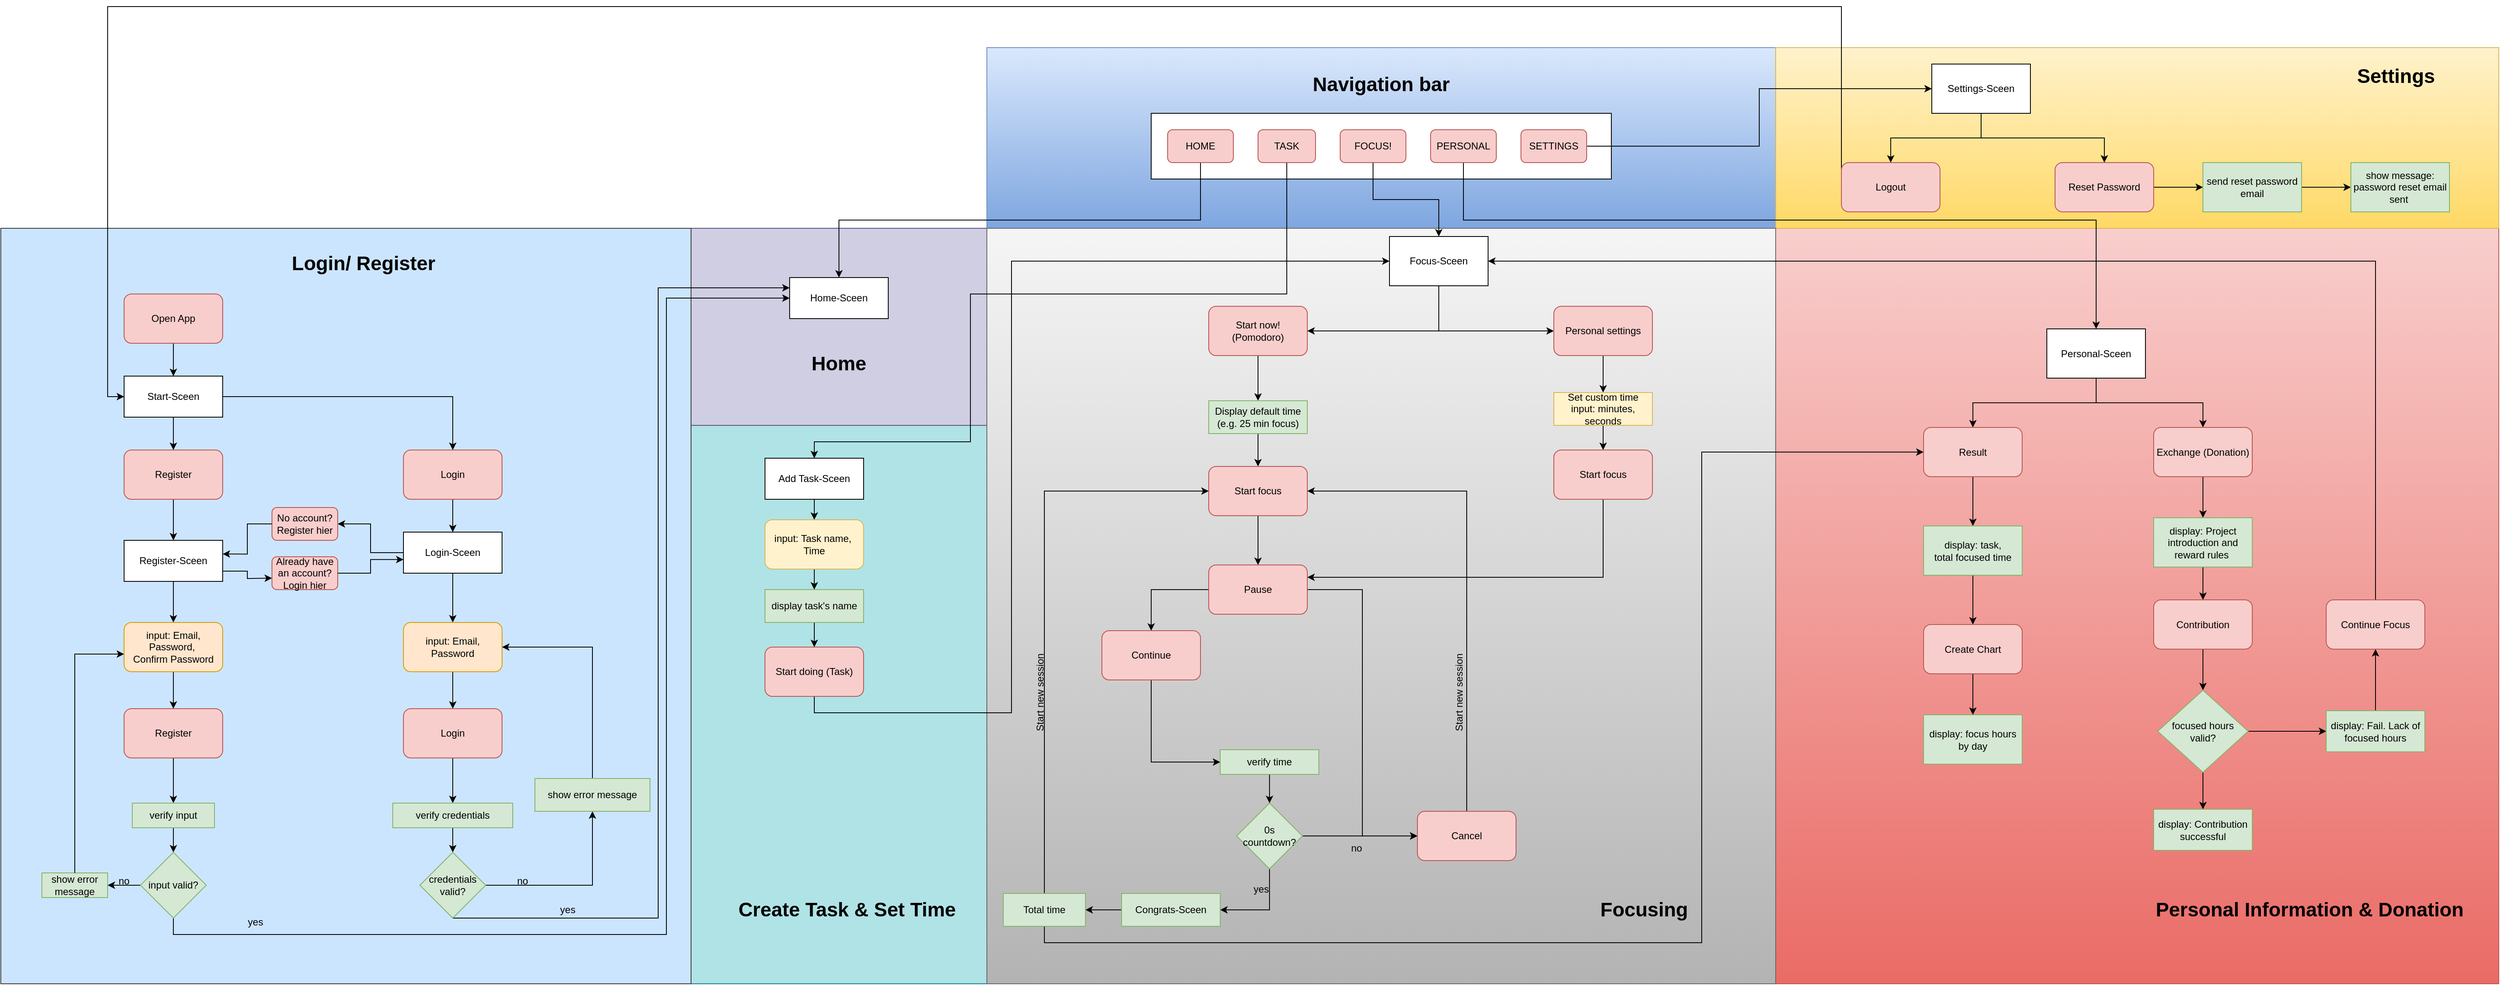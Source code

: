 <mxfile version="25.0.3" pages="2">
  <diagram id="Q3_yZIZMZbTQ14ja0nM5" name="Seite-1">
    <mxGraphModel dx="1961" dy="1758" grid="1" gridSize="10" guides="1" tooltips="1" connect="1" arrows="1" fold="1" page="1" pageScale="1" pageWidth="827" pageHeight="1169" math="0" shadow="0">
      <root>
        <mxCell id="0" />
        <mxCell id="1" parent="0" />
        <mxCell id="rJuAdBegga-0NyONFyxM-1" value="" style="rounded=0;whiteSpace=wrap;html=1;fillColor=#b0e3e6;strokeColor=#0e8088;" parent="1" vertex="1">
          <mxGeometry x="40" y="440" width="360" height="680" as="geometry" />
        </mxCell>
        <mxCell id="6qFkpsFyemX0WeV7dnjZ-7" value="" style="rounded=0;whiteSpace=wrap;html=1;fillColor=#d0cee2;strokeColor=#56517e;" parent="1" vertex="1">
          <mxGeometry x="40" y="200" width="360" height="240" as="geometry" />
        </mxCell>
        <mxCell id="veqwUGWt1y-UQ7bUV11Z-2" value="" style="rounded=0;whiteSpace=wrap;html=1;" parent="1" vertex="1">
          <mxGeometry x="-650" y="570" width="120" height="60" as="geometry" />
        </mxCell>
        <mxCell id="cKqvCaOVa0FxjfCq8oX9-42" value="" style="rounded=0;whiteSpace=wrap;html=1;fillColor=#cce5ff;strokeColor=#36393d;" parent="1" vertex="1">
          <mxGeometry x="-800" y="200" width="840" height="920" as="geometry" />
        </mxCell>
        <mxCell id="Sv6z90H3zdXUY2VYfvx8-24" value="" style="rounded=0;whiteSpace=wrap;html=1;fillColor=#dae8fc;gradientColor=#7ea6e0;strokeColor=#6c8ebf;" parent="1" vertex="1">
          <mxGeometry x="400" y="-20" width="960" height="220" as="geometry" />
        </mxCell>
        <mxCell id="Sv6z90H3zdXUY2VYfvx8-23" value="" style="rounded=0;whiteSpace=wrap;html=1;fillColor=#f8cecc;strokeColor=#b85450;gradientColor=#ea6b66;" parent="1" vertex="1">
          <mxGeometry x="1360" y="200" width="880" height="920" as="geometry" />
        </mxCell>
        <mxCell id="ccSFfNbNpCwlLTUbriqI-5" value="" style="rounded=0;whiteSpace=wrap;html=1;fillColor=#fff2cc;strokeColor=#d6b656;gradientColor=#ffd966;" parent="1" vertex="1">
          <mxGeometry x="1360" y="-20" width="880" height="220" as="geometry" />
        </mxCell>
        <mxCell id="U3KyYQGhhnr3IJZjRu5M-1" value="" style="rounded=0;whiteSpace=wrap;html=1;fillColor=#f5f5f5;strokeColor=#666666;gradientColor=#b3b3b3;" parent="1" vertex="1">
          <mxGeometry x="400" y="200" width="960" height="920" as="geometry" />
        </mxCell>
        <mxCell id="6qFkpsFyemX0WeV7dnjZ-1" value="" style="rounded=0;whiteSpace=wrap;html=1;" parent="1" vertex="1">
          <mxGeometry x="600" y="60" width="560" height="80" as="geometry" />
        </mxCell>
        <mxCell id="veqwUGWt1y-UQ7bUV11Z-10" style="edgeStyle=orthogonalEdgeStyle;rounded=0;orthogonalLoop=1;jettySize=auto;html=1;exitX=0.5;exitY=1;exitDx=0;exitDy=0;entryX=0.5;entryY=0;entryDx=0;entryDy=0;" parent="1" source="6qFkpsFyemX0WeV7dnjZ-2" target="6qFkpsFyemX0WeV7dnjZ-8" edge="1">
          <mxGeometry relative="1" as="geometry" />
        </mxCell>
        <mxCell id="6qFkpsFyemX0WeV7dnjZ-2" value="HOME" style="rounded=1;whiteSpace=wrap;html=1;fillColor=#f8cecc;strokeColor=#b85450;" parent="1" vertex="1">
          <mxGeometry x="620" y="80" width="80" height="40" as="geometry" />
        </mxCell>
        <mxCell id="veqwUGWt1y-UQ7bUV11Z-15" style="edgeStyle=orthogonalEdgeStyle;rounded=0;orthogonalLoop=1;jettySize=auto;html=1;exitX=1;exitY=0.5;exitDx=0;exitDy=0;entryX=0;entryY=0.5;entryDx=0;entryDy=0;" parent="1" source="6qFkpsFyemX0WeV7dnjZ-3" target="Sx0J2GwA_IWtVpqxZNY5-3" edge="1">
          <mxGeometry relative="1" as="geometry" />
        </mxCell>
        <mxCell id="6qFkpsFyemX0WeV7dnjZ-3" value="SETTINGS" style="rounded=1;whiteSpace=wrap;html=1;fillColor=#f8cecc;strokeColor=#b85450;" parent="1" vertex="1">
          <mxGeometry x="1050" y="80" width="80" height="40" as="geometry" />
        </mxCell>
        <mxCell id="veqwUGWt1y-UQ7bUV11Z-14" style="edgeStyle=orthogonalEdgeStyle;rounded=0;orthogonalLoop=1;jettySize=auto;html=1;exitX=0.5;exitY=1;exitDx=0;exitDy=0;entryX=0.5;entryY=0;entryDx=0;entryDy=0;" parent="1" source="6qFkpsFyemX0WeV7dnjZ-4" target="Sv6z90H3zdXUY2VYfvx8-3" edge="1">
          <mxGeometry relative="1" as="geometry">
            <Array as="points">
              <mxPoint x="980" y="190" />
              <mxPoint x="1750" y="190" />
            </Array>
          </mxGeometry>
        </mxCell>
        <mxCell id="6qFkpsFyemX0WeV7dnjZ-4" value="PERSONAL" style="rounded=1;whiteSpace=wrap;html=1;fillColor=#f8cecc;strokeColor=#b85450;" parent="1" vertex="1">
          <mxGeometry x="940" y="80" width="80" height="40" as="geometry" />
        </mxCell>
        <mxCell id="veqwUGWt1y-UQ7bUV11Z-13" style="edgeStyle=orthogonalEdgeStyle;rounded=0;orthogonalLoop=1;jettySize=auto;html=1;exitX=0.5;exitY=1;exitDx=0;exitDy=0;" parent="1" source="6qFkpsFyemX0WeV7dnjZ-5" target="b30w5EESrvVUCGJk5MyD-4" edge="1">
          <mxGeometry relative="1" as="geometry" />
        </mxCell>
        <mxCell id="6qFkpsFyemX0WeV7dnjZ-5" value="FOCUS!" style="rounded=1;whiteSpace=wrap;html=1;fillColor=#f8cecc;strokeColor=#b85450;" parent="1" vertex="1">
          <mxGeometry x="830" y="80" width="80" height="40" as="geometry" />
        </mxCell>
        <mxCell id="veqwUGWt1y-UQ7bUV11Z-12" style="edgeStyle=orthogonalEdgeStyle;rounded=0;orthogonalLoop=1;jettySize=auto;html=1;exitX=0.5;exitY=1;exitDx=0;exitDy=0;entryX=0.5;entryY=0;entryDx=0;entryDy=0;" parent="1" source="6qFkpsFyemX0WeV7dnjZ-6" target="rJuAdBegga-0NyONFyxM-2" edge="1">
          <mxGeometry relative="1" as="geometry">
            <Array as="points">
              <mxPoint x="765" y="280" />
              <mxPoint x="380" y="280" />
              <mxPoint x="380" y="460" />
              <mxPoint x="190" y="460" />
            </Array>
          </mxGeometry>
        </mxCell>
        <mxCell id="6qFkpsFyemX0WeV7dnjZ-6" value="TASK" style="rounded=1;whiteSpace=wrap;html=1;fillColor=#f8cecc;strokeColor=#b85450;" parent="1" vertex="1">
          <mxGeometry x="730" y="80" width="70" height="40" as="geometry" />
        </mxCell>
        <mxCell id="6qFkpsFyemX0WeV7dnjZ-8" value="Home-Sceen" style="rounded=0;whiteSpace=wrap;html=1;" parent="1" vertex="1">
          <mxGeometry x="160" y="260" width="120" height="50" as="geometry" />
        </mxCell>
        <mxCell id="6qFkpsFyemX0WeV7dnjZ-9" value="&lt;font style=&quot;font-size: 24px;&quot;&gt;&lt;b&gt;Home&lt;/b&gt;&lt;/font&gt;" style="text;html=1;align=center;verticalAlign=middle;whiteSpace=wrap;rounded=0;" parent="1" vertex="1">
          <mxGeometry x="190" y="350" width="60" height="30" as="geometry" />
        </mxCell>
        <mxCell id="b30w5EESrvVUCGJk5MyD-1" style="edgeStyle=orthogonalEdgeStyle;rounded=0;orthogonalLoop=1;jettySize=auto;html=1;exitX=0.5;exitY=1;exitDx=0;exitDy=0;entryX=0.5;entryY=0;entryDx=0;entryDy=0;" parent="1" source="rJuAdBegga-0NyONFyxM-2" target="rJuAdBegga-0NyONFyxM-3" edge="1">
          <mxGeometry relative="1" as="geometry" />
        </mxCell>
        <mxCell id="rJuAdBegga-0NyONFyxM-2" value="Add Task-Sceen" style="rounded=0;whiteSpace=wrap;html=1;" parent="1" vertex="1">
          <mxGeometry x="130" y="480" width="120" height="50" as="geometry" />
        </mxCell>
        <mxCell id="Sx0J2GwA_IWtVpqxZNY5-11" style="edgeStyle=orthogonalEdgeStyle;rounded=0;orthogonalLoop=1;jettySize=auto;html=1;exitX=0.5;exitY=1;exitDx=0;exitDy=0;entryX=0.5;entryY=0;entryDx=0;entryDy=0;" parent="1" source="rJuAdBegga-0NyONFyxM-3" target="Sx0J2GwA_IWtVpqxZNY5-10" edge="1">
          <mxGeometry relative="1" as="geometry" />
        </mxCell>
        <mxCell id="rJuAdBegga-0NyONFyxM-3" value="input: Task name,&amp;nbsp;&lt;div&gt;Time&lt;/div&gt;" style="rounded=1;whiteSpace=wrap;html=1;fillColor=#fff2cc;strokeColor=#d6b656;" parent="1" vertex="1">
          <mxGeometry x="130" y="555" width="120" height="60" as="geometry" />
        </mxCell>
        <mxCell id="U3KyYQGhhnr3IJZjRu5M-3" style="edgeStyle=orthogonalEdgeStyle;rounded=0;orthogonalLoop=1;jettySize=auto;html=1;exitX=0.5;exitY=1;exitDx=0;exitDy=0;entryX=0;entryY=0.5;entryDx=0;entryDy=0;" parent="1" source="rJuAdBegga-0NyONFyxM-4" target="b30w5EESrvVUCGJk5MyD-4" edge="1">
          <mxGeometry relative="1" as="geometry">
            <Array as="points">
              <mxPoint x="190" y="790" />
              <mxPoint x="430" y="790" />
              <mxPoint x="430" y="240" />
            </Array>
          </mxGeometry>
        </mxCell>
        <mxCell id="rJuAdBegga-0NyONFyxM-4" value="Start doing (Task)" style="rounded=1;whiteSpace=wrap;html=1;fillColor=#f8cecc;strokeColor=#b85450;" parent="1" vertex="1">
          <mxGeometry x="130" y="710" width="120" height="60" as="geometry" />
        </mxCell>
        <mxCell id="Bp30F5GpLZFZncaR-pwA-195" style="edgeStyle=orthogonalEdgeStyle;rounded=0;orthogonalLoop=1;jettySize=auto;html=1;exitX=0.5;exitY=1;exitDx=0;exitDy=0;entryX=1;entryY=0.5;entryDx=0;entryDy=0;" parent="1" source="b30w5EESrvVUCGJk5MyD-4" target="xTrP3UZ1LLgSePoPymPn-1" edge="1">
          <mxGeometry relative="1" as="geometry" />
        </mxCell>
        <mxCell id="Bp30F5GpLZFZncaR-pwA-197" style="edgeStyle=orthogonalEdgeStyle;rounded=0;orthogonalLoop=1;jettySize=auto;html=1;exitX=0.5;exitY=1;exitDx=0;exitDy=0;entryX=0;entryY=0.5;entryDx=0;entryDy=0;" parent="1" source="b30w5EESrvVUCGJk5MyD-4" target="xTrP3UZ1LLgSePoPymPn-2" edge="1">
          <mxGeometry relative="1" as="geometry" />
        </mxCell>
        <mxCell id="b30w5EESrvVUCGJk5MyD-4" value="Focus-Sceen" style="rounded=0;whiteSpace=wrap;html=1;" parent="1" vertex="1">
          <mxGeometry x="890" y="210" width="120" height="60" as="geometry" />
        </mxCell>
        <mxCell id="Bp30F5GpLZFZncaR-pwA-198" style="edgeStyle=orthogonalEdgeStyle;rounded=0;orthogonalLoop=1;jettySize=auto;html=1;exitX=0.5;exitY=1;exitDx=0;exitDy=0;entryX=0.5;entryY=0;entryDx=0;entryDy=0;" parent="1" source="xTrP3UZ1LLgSePoPymPn-1" target="Bp30F5GpLZFZncaR-pwA-170" edge="1">
          <mxGeometry relative="1" as="geometry" />
        </mxCell>
        <mxCell id="xTrP3UZ1LLgSePoPymPn-1" value="Start now!&lt;div&gt;(Pomodoro)&lt;/div&gt;" style="rounded=1;whiteSpace=wrap;html=1;fillColor=#f8cecc;strokeColor=#b85450;" parent="1" vertex="1">
          <mxGeometry x="670" y="295" width="120" height="60" as="geometry" />
        </mxCell>
        <mxCell id="Bp30F5GpLZFZncaR-pwA-199" style="edgeStyle=orthogonalEdgeStyle;rounded=0;orthogonalLoop=1;jettySize=auto;html=1;exitX=0.5;exitY=1;exitDx=0;exitDy=0;entryX=0.5;entryY=0;entryDx=0;entryDy=0;" parent="1" source="xTrP3UZ1LLgSePoPymPn-2" target="Bp30F5GpLZFZncaR-pwA-193" edge="1">
          <mxGeometry relative="1" as="geometry" />
        </mxCell>
        <mxCell id="xTrP3UZ1LLgSePoPymPn-2" value="Personal settings" style="rounded=1;whiteSpace=wrap;html=1;fillColor=#f8cecc;strokeColor=#b85450;" parent="1" vertex="1">
          <mxGeometry x="1090" y="295" width="120" height="60" as="geometry" />
        </mxCell>
        <mxCell id="Bp30F5GpLZFZncaR-pwA-169" style="edgeStyle=orthogonalEdgeStyle;rounded=0;orthogonalLoop=1;jettySize=auto;html=1;exitX=0.5;exitY=1;exitDx=0;exitDy=0;" parent="1" source="Bp30F5GpLZFZncaR-pwA-170" target="Bp30F5GpLZFZncaR-pwA-172" edge="1">
          <mxGeometry relative="1" as="geometry" />
        </mxCell>
        <mxCell id="Bp30F5GpLZFZncaR-pwA-170" value="Display default time&lt;div&gt;(e.g. 25 min focus)&lt;/div&gt;" style="rounded=0;whiteSpace=wrap;html=1;fillColor=#d5e8d4;strokeColor=#82b366;" parent="1" vertex="1">
          <mxGeometry x="670" y="410" width="120" height="40" as="geometry" />
        </mxCell>
        <mxCell id="Bp30F5GpLZFZncaR-pwA-171" style="edgeStyle=orthogonalEdgeStyle;rounded=0;orthogonalLoop=1;jettySize=auto;html=1;exitX=0.5;exitY=1;exitDx=0;exitDy=0;entryX=0.5;entryY=0;entryDx=0;entryDy=0;" parent="1" source="Bp30F5GpLZFZncaR-pwA-172" target="Bp30F5GpLZFZncaR-pwA-175" edge="1">
          <mxGeometry relative="1" as="geometry" />
        </mxCell>
        <mxCell id="Bp30F5GpLZFZncaR-pwA-172" value="Start focus" style="rounded=1;whiteSpace=wrap;html=1;fillColor=#f8cecc;strokeColor=#b85450;" parent="1" vertex="1">
          <mxGeometry x="670" y="490" width="120" height="60" as="geometry" />
        </mxCell>
        <mxCell id="Bp30F5GpLZFZncaR-pwA-173" style="edgeStyle=orthogonalEdgeStyle;rounded=0;orthogonalLoop=1;jettySize=auto;html=1;exitX=0;exitY=0.5;exitDx=0;exitDy=0;entryX=0.5;entryY=0;entryDx=0;entryDy=0;" parent="1" source="Bp30F5GpLZFZncaR-pwA-175" target="Bp30F5GpLZFZncaR-pwA-177" edge="1">
          <mxGeometry relative="1" as="geometry" />
        </mxCell>
        <mxCell id="Bp30F5GpLZFZncaR-pwA-174" style="edgeStyle=orthogonalEdgeStyle;rounded=0;orthogonalLoop=1;jettySize=auto;html=1;exitX=1;exitY=0.5;exitDx=0;exitDy=0;entryX=0;entryY=0.5;entryDx=0;entryDy=0;" parent="1" source="Bp30F5GpLZFZncaR-pwA-175" target="Bp30F5GpLZFZncaR-pwA-185" edge="1">
          <mxGeometry relative="1" as="geometry">
            <mxPoint x="850" y="690" as="targetPoint" />
          </mxGeometry>
        </mxCell>
        <mxCell id="Bp30F5GpLZFZncaR-pwA-175" value="Pause" style="rounded=1;whiteSpace=wrap;html=1;fillColor=#f8cecc;strokeColor=#b85450;" parent="1" vertex="1">
          <mxGeometry x="670" y="610" width="120" height="60" as="geometry" />
        </mxCell>
        <mxCell id="Bp30F5GpLZFZncaR-pwA-176" style="edgeStyle=orthogonalEdgeStyle;rounded=0;orthogonalLoop=1;jettySize=auto;html=1;exitX=0.5;exitY=1;exitDx=0;exitDy=0;entryX=0;entryY=0.5;entryDx=0;entryDy=0;" parent="1" source="Bp30F5GpLZFZncaR-pwA-177" target="Bp30F5GpLZFZncaR-pwA-187" edge="1">
          <mxGeometry relative="1" as="geometry" />
        </mxCell>
        <mxCell id="Bp30F5GpLZFZncaR-pwA-177" value="Continue" style="rounded=1;whiteSpace=wrap;html=1;fillColor=#f8cecc;strokeColor=#b85450;" parent="1" vertex="1">
          <mxGeometry x="540" y="690" width="120" height="60" as="geometry" />
        </mxCell>
        <mxCell id="Bp30F5GpLZFZncaR-pwA-178" style="edgeStyle=orthogonalEdgeStyle;rounded=0;orthogonalLoop=1;jettySize=auto;html=1;exitX=0.5;exitY=1;exitDx=0;exitDy=0;entryX=1;entryY=0.5;entryDx=0;entryDy=0;" parent="1" source="Bp30F5GpLZFZncaR-pwA-180" target="Bp30F5GpLZFZncaR-pwA-182" edge="1">
          <mxGeometry relative="1" as="geometry" />
        </mxCell>
        <mxCell id="Bp30F5GpLZFZncaR-pwA-179" style="edgeStyle=orthogonalEdgeStyle;rounded=0;orthogonalLoop=1;jettySize=auto;html=1;exitX=1;exitY=0.5;exitDx=0;exitDy=0;entryX=0;entryY=0.5;entryDx=0;entryDy=0;" parent="1" source="Bp30F5GpLZFZncaR-pwA-180" target="Bp30F5GpLZFZncaR-pwA-185" edge="1">
          <mxGeometry relative="1" as="geometry" />
        </mxCell>
        <mxCell id="Bp30F5GpLZFZncaR-pwA-180" value="0s countdown?" style="rhombus;whiteSpace=wrap;html=1;fillColor=#d5e8d4;strokeColor=#82b366;" parent="1" vertex="1">
          <mxGeometry x="704" y="900" width="80" height="80" as="geometry" />
        </mxCell>
        <mxCell id="Bp30F5GpLZFZncaR-pwA-181" style="edgeStyle=orthogonalEdgeStyle;rounded=0;orthogonalLoop=1;jettySize=auto;html=1;exitX=0;exitY=0.5;exitDx=0;exitDy=0;entryX=1;entryY=0.5;entryDx=0;entryDy=0;" parent="1" source="Bp30F5GpLZFZncaR-pwA-182" target="Bp30F5GpLZFZncaR-pwA-190" edge="1">
          <mxGeometry relative="1" as="geometry" />
        </mxCell>
        <mxCell id="Bp30F5GpLZFZncaR-pwA-182" value="Congrats-Sceen" style="rounded=0;whiteSpace=wrap;html=1;fillColor=#d5e8d4;strokeColor=#82b366;" parent="1" vertex="1">
          <mxGeometry x="564" y="1010" width="120" height="40" as="geometry" />
        </mxCell>
        <mxCell id="Bp30F5GpLZFZncaR-pwA-183" value="yes" style="text;html=1;align=center;verticalAlign=middle;whiteSpace=wrap;rounded=0;" parent="1" vertex="1">
          <mxGeometry x="704" y="990" width="60" height="30" as="geometry" />
        </mxCell>
        <mxCell id="Bp30F5GpLZFZncaR-pwA-184" style="edgeStyle=orthogonalEdgeStyle;rounded=0;orthogonalLoop=1;jettySize=auto;html=1;exitX=0.5;exitY=0;exitDx=0;exitDy=0;entryX=1;entryY=0.5;entryDx=0;entryDy=0;" parent="1" source="Bp30F5GpLZFZncaR-pwA-185" target="Bp30F5GpLZFZncaR-pwA-172" edge="1">
          <mxGeometry relative="1" as="geometry" />
        </mxCell>
        <mxCell id="Bp30F5GpLZFZncaR-pwA-185" value="Cancel" style="rounded=1;whiteSpace=wrap;html=1;fillColor=#f8cecc;strokeColor=#b85450;" parent="1" vertex="1">
          <mxGeometry x="924" y="910" width="120" height="60" as="geometry" />
        </mxCell>
        <mxCell id="Bp30F5GpLZFZncaR-pwA-186" style="edgeStyle=orthogonalEdgeStyle;rounded=0;orthogonalLoop=1;jettySize=auto;html=1;exitX=0.5;exitY=1;exitDx=0;exitDy=0;entryX=0.5;entryY=0;entryDx=0;entryDy=0;" parent="1" source="Bp30F5GpLZFZncaR-pwA-187" target="Bp30F5GpLZFZncaR-pwA-180" edge="1">
          <mxGeometry relative="1" as="geometry" />
        </mxCell>
        <mxCell id="Bp30F5GpLZFZncaR-pwA-187" value="verify time" style="rounded=0;whiteSpace=wrap;html=1;fillColor=#d5e8d4;strokeColor=#82b366;" parent="1" vertex="1">
          <mxGeometry x="684" y="835" width="120" height="30" as="geometry" />
        </mxCell>
        <mxCell id="Bp30F5GpLZFZncaR-pwA-188" value="no" style="text;html=1;align=center;verticalAlign=middle;whiteSpace=wrap;rounded=0;" parent="1" vertex="1">
          <mxGeometry x="820" y="940" width="60" height="30" as="geometry" />
        </mxCell>
        <mxCell id="Bp30F5GpLZFZncaR-pwA-189" style="edgeStyle=orthogonalEdgeStyle;rounded=0;orthogonalLoop=1;jettySize=auto;html=1;exitX=0.5;exitY=0;exitDx=0;exitDy=0;entryX=0;entryY=0.5;entryDx=0;entryDy=0;" parent="1" source="Bp30F5GpLZFZncaR-pwA-190" target="Bp30F5GpLZFZncaR-pwA-172" edge="1">
          <mxGeometry relative="1" as="geometry" />
        </mxCell>
        <mxCell id="veqwUGWt1y-UQ7bUV11Z-9" style="edgeStyle=orthogonalEdgeStyle;rounded=0;orthogonalLoop=1;jettySize=auto;html=1;exitX=0.5;exitY=1;exitDx=0;exitDy=0;entryX=0;entryY=0.5;entryDx=0;entryDy=0;" parent="1" source="Bp30F5GpLZFZncaR-pwA-190" target="Sv6z90H3zdXUY2VYfvx8-5" edge="1">
          <mxGeometry relative="1" as="geometry">
            <Array as="points">
              <mxPoint x="470" y="1070" />
              <mxPoint x="1270" y="1070" />
              <mxPoint x="1270" y="473" />
            </Array>
          </mxGeometry>
        </mxCell>
        <mxCell id="Bp30F5GpLZFZncaR-pwA-190" value="Total time" style="rounded=0;whiteSpace=wrap;html=1;fillColor=#d5e8d4;strokeColor=#82b366;" parent="1" vertex="1">
          <mxGeometry x="420" y="1010" width="100" height="40" as="geometry" />
        </mxCell>
        <mxCell id="Bp30F5GpLZFZncaR-pwA-191" value="Start new session" style="text;html=1;align=center;verticalAlign=middle;whiteSpace=wrap;rounded=0;rotation=270;" parent="1" vertex="1">
          <mxGeometry x="400" y="750" width="130" height="30" as="geometry" />
        </mxCell>
        <mxCell id="Bp30F5GpLZFZncaR-pwA-192" value="Start new session" style="text;html=1;align=center;verticalAlign=middle;whiteSpace=wrap;rounded=0;rotation=270;" parent="1" vertex="1">
          <mxGeometry x="910" y="750" width="130" height="30" as="geometry" />
        </mxCell>
        <mxCell id="Bp30F5GpLZFZncaR-pwA-200" style="edgeStyle=orthogonalEdgeStyle;rounded=0;orthogonalLoop=1;jettySize=auto;html=1;exitX=0.5;exitY=1;exitDx=0;exitDy=0;entryX=0.5;entryY=0;entryDx=0;entryDy=0;" parent="1" source="Bp30F5GpLZFZncaR-pwA-193" target="Bp30F5GpLZFZncaR-pwA-194" edge="1">
          <mxGeometry relative="1" as="geometry" />
        </mxCell>
        <mxCell id="Bp30F5GpLZFZncaR-pwA-193" value="Set custom time&lt;div&gt;input: minutes, seconds&lt;/div&gt;" style="rounded=0;whiteSpace=wrap;html=1;fillColor=#fff2cc;strokeColor=#d6b656;" parent="1" vertex="1">
          <mxGeometry x="1090" y="400" width="120" height="40" as="geometry" />
        </mxCell>
        <mxCell id="Bp30F5GpLZFZncaR-pwA-201" style="edgeStyle=orthogonalEdgeStyle;rounded=0;orthogonalLoop=1;jettySize=auto;html=1;exitX=0.5;exitY=1;exitDx=0;exitDy=0;entryX=1;entryY=0.25;entryDx=0;entryDy=0;" parent="1" source="Bp30F5GpLZFZncaR-pwA-194" target="Bp30F5GpLZFZncaR-pwA-175" edge="1">
          <mxGeometry relative="1" as="geometry" />
        </mxCell>
        <mxCell id="Bp30F5GpLZFZncaR-pwA-194" value="Start focus" style="rounded=1;whiteSpace=wrap;html=1;fillColor=#f8cecc;strokeColor=#b85450;" parent="1" vertex="1">
          <mxGeometry x="1090" y="470" width="120" height="60" as="geometry" />
        </mxCell>
        <mxCell id="Sx0J2GwA_IWtVpqxZNY5-1" style="edgeStyle=orthogonalEdgeStyle;rounded=0;orthogonalLoop=1;jettySize=auto;html=1;exitX=0.5;exitY=1;exitDx=0;exitDy=0;" parent="1" source="Sx0J2GwA_IWtVpqxZNY5-3" target="Sx0J2GwA_IWtVpqxZNY5-4" edge="1">
          <mxGeometry relative="1" as="geometry" />
        </mxCell>
        <mxCell id="Sx0J2GwA_IWtVpqxZNY5-2" style="edgeStyle=orthogonalEdgeStyle;rounded=0;orthogonalLoop=1;jettySize=auto;html=1;exitX=0.5;exitY=1;exitDx=0;exitDy=0;entryX=0.5;entryY=0;entryDx=0;entryDy=0;" parent="1" source="Sx0J2GwA_IWtVpqxZNY5-3" target="Sx0J2GwA_IWtVpqxZNY5-6" edge="1">
          <mxGeometry relative="1" as="geometry" />
        </mxCell>
        <mxCell id="Sx0J2GwA_IWtVpqxZNY5-3" value="Settings-Sceen" style="rounded=0;whiteSpace=wrap;html=1;" parent="1" vertex="1">
          <mxGeometry x="1550" width="120" height="60" as="geometry" />
        </mxCell>
        <mxCell id="veqwUGWt1y-UQ7bUV11Z-16" style="edgeStyle=orthogonalEdgeStyle;rounded=0;orthogonalLoop=1;jettySize=auto;html=1;exitX=0;exitY=0.5;exitDx=0;exitDy=0;entryX=0;entryY=0.5;entryDx=0;entryDy=0;" parent="1" source="Sx0J2GwA_IWtVpqxZNY5-4" target="cKqvCaOVa0FxjfCq8oX9-3" edge="1">
          <mxGeometry relative="1" as="geometry">
            <Array as="points">
              <mxPoint x="1440" y="-70" />
              <mxPoint x="-670" y="-70" />
              <mxPoint x="-670" y="405" />
            </Array>
          </mxGeometry>
        </mxCell>
        <mxCell id="Sx0J2GwA_IWtVpqxZNY5-4" value="Logout" style="rounded=1;whiteSpace=wrap;html=1;fillColor=#f8cecc;strokeColor=#b85450;" parent="1" vertex="1">
          <mxGeometry x="1440" y="120" width="120" height="60" as="geometry" />
        </mxCell>
        <mxCell id="ccSFfNbNpCwlLTUbriqI-1" style="edgeStyle=orthogonalEdgeStyle;rounded=0;orthogonalLoop=1;jettySize=auto;html=1;exitX=1;exitY=0.5;exitDx=0;exitDy=0;" parent="1" source="Sx0J2GwA_IWtVpqxZNY5-6" target="Sx0J2GwA_IWtVpqxZNY5-8" edge="1">
          <mxGeometry relative="1" as="geometry" />
        </mxCell>
        <mxCell id="Sx0J2GwA_IWtVpqxZNY5-6" value="Reset Password" style="rounded=1;whiteSpace=wrap;html=1;fillColor=#f8cecc;strokeColor=#b85450;" parent="1" vertex="1">
          <mxGeometry x="1700" y="120" width="120" height="60" as="geometry" />
        </mxCell>
        <mxCell id="ccSFfNbNpCwlLTUbriqI-2" style="edgeStyle=orthogonalEdgeStyle;rounded=0;orthogonalLoop=1;jettySize=auto;html=1;exitX=1;exitY=0.5;exitDx=0;exitDy=0;entryX=0;entryY=0.5;entryDx=0;entryDy=0;" parent="1" source="Sx0J2GwA_IWtVpqxZNY5-8" target="Sx0J2GwA_IWtVpqxZNY5-9" edge="1">
          <mxGeometry relative="1" as="geometry" />
        </mxCell>
        <mxCell id="Sx0J2GwA_IWtVpqxZNY5-8" value="send reset password email" style="rounded=0;whiteSpace=wrap;html=1;fillColor=#d5e8d4;strokeColor=#82b366;" parent="1" vertex="1">
          <mxGeometry x="1880" y="120" width="120" height="60" as="geometry" />
        </mxCell>
        <mxCell id="Sx0J2GwA_IWtVpqxZNY5-9" value="show message: password reset email sent&amp;nbsp;" style="rounded=0;whiteSpace=wrap;html=1;fillColor=#d5e8d4;strokeColor=#82b366;" parent="1" vertex="1">
          <mxGeometry x="2060" y="120" width="120" height="60" as="geometry" />
        </mxCell>
        <mxCell id="Sx0J2GwA_IWtVpqxZNY5-12" style="edgeStyle=orthogonalEdgeStyle;rounded=0;orthogonalLoop=1;jettySize=auto;html=1;exitX=0.5;exitY=1;exitDx=0;exitDy=0;entryX=0.5;entryY=0;entryDx=0;entryDy=0;" parent="1" source="Sx0J2GwA_IWtVpqxZNY5-10" target="rJuAdBegga-0NyONFyxM-4" edge="1">
          <mxGeometry relative="1" as="geometry" />
        </mxCell>
        <mxCell id="Sx0J2GwA_IWtVpqxZNY5-10" value="display task&#39;s name" style="rounded=0;whiteSpace=wrap;html=1;fillColor=#d5e8d4;strokeColor=#82b366;" parent="1" vertex="1">
          <mxGeometry x="130" y="640" width="120" height="40" as="geometry" />
        </mxCell>
        <mxCell id="Sv6z90H3zdXUY2VYfvx8-1" style="edgeStyle=orthogonalEdgeStyle;rounded=0;orthogonalLoop=1;jettySize=auto;html=1;exitX=0.5;exitY=1;exitDx=0;exitDy=0;entryX=0.5;entryY=0;entryDx=0;entryDy=0;" parent="1" source="Sv6z90H3zdXUY2VYfvx8-3" target="Sv6z90H3zdXUY2VYfvx8-7" edge="1">
          <mxGeometry relative="1" as="geometry" />
        </mxCell>
        <mxCell id="Sv6z90H3zdXUY2VYfvx8-2" style="edgeStyle=orthogonalEdgeStyle;rounded=0;orthogonalLoop=1;jettySize=auto;html=1;exitX=0.5;exitY=1;exitDx=0;exitDy=0;entryX=0.5;entryY=0;entryDx=0;entryDy=0;" parent="1" source="Sv6z90H3zdXUY2VYfvx8-3" target="Sv6z90H3zdXUY2VYfvx8-5" edge="1">
          <mxGeometry relative="1" as="geometry" />
        </mxCell>
        <mxCell id="Sv6z90H3zdXUY2VYfvx8-3" value="Personal-Sceen" style="rounded=0;whiteSpace=wrap;html=1;" parent="1" vertex="1">
          <mxGeometry x="1690" y="322.5" width="120" height="60" as="geometry" />
        </mxCell>
        <mxCell id="Sv6z90H3zdXUY2VYfvx8-4" style="edgeStyle=orthogonalEdgeStyle;rounded=0;orthogonalLoop=1;jettySize=auto;html=1;exitX=0.5;exitY=1;exitDx=0;exitDy=0;entryX=0.5;entryY=0;entryDx=0;entryDy=0;" parent="1" source="Sv6z90H3zdXUY2VYfvx8-5" target="Sv6z90H3zdXUY2VYfvx8-11" edge="1">
          <mxGeometry relative="1" as="geometry" />
        </mxCell>
        <mxCell id="Sv6z90H3zdXUY2VYfvx8-5" value="Result" style="rounded=1;whiteSpace=wrap;html=1;fillColor=#f8cecc;strokeColor=#b85450;" parent="1" vertex="1">
          <mxGeometry x="1540" y="442.5" width="120" height="60" as="geometry" />
        </mxCell>
        <mxCell id="Sv6z90H3zdXUY2VYfvx8-6" style="edgeStyle=orthogonalEdgeStyle;rounded=0;orthogonalLoop=1;jettySize=auto;html=1;exitX=0.5;exitY=1;exitDx=0;exitDy=0;entryX=0.5;entryY=0;entryDx=0;entryDy=0;" parent="1" source="Sv6z90H3zdXUY2VYfvx8-7" target="Sv6z90H3zdXUY2VYfvx8-9" edge="1">
          <mxGeometry relative="1" as="geometry" />
        </mxCell>
        <mxCell id="Sv6z90H3zdXUY2VYfvx8-7" value="Exchange (Donation)" style="rounded=1;whiteSpace=wrap;html=1;fillColor=#f8cecc;strokeColor=#b85450;" parent="1" vertex="1">
          <mxGeometry x="1820" y="442.5" width="120" height="60" as="geometry" />
        </mxCell>
        <mxCell id="Sv6z90H3zdXUY2VYfvx8-8" style="edgeStyle=orthogonalEdgeStyle;rounded=0;orthogonalLoop=1;jettySize=auto;html=1;exitX=0.5;exitY=1;exitDx=0;exitDy=0;entryX=0.5;entryY=0;entryDx=0;entryDy=0;" parent="1" source="Sv6z90H3zdXUY2VYfvx8-9" target="Sv6z90H3zdXUY2VYfvx8-16" edge="1">
          <mxGeometry relative="1" as="geometry" />
        </mxCell>
        <mxCell id="Sv6z90H3zdXUY2VYfvx8-9" value="display:&amp;nbsp;Project introduction&amp;nbsp;&lt;span class=&quot;hljs-keyword&quot;&gt;and&lt;/span&gt; reward rules&amp;nbsp;" style="rounded=0;whiteSpace=wrap;html=1;fillColor=#d5e8d4;strokeColor=#82b366;" parent="1" vertex="1">
          <mxGeometry x="1820" y="552.5" width="120" height="60" as="geometry" />
        </mxCell>
        <mxCell id="Sv6z90H3zdXUY2VYfvx8-10" style="edgeStyle=orthogonalEdgeStyle;rounded=0;orthogonalLoop=1;jettySize=auto;html=1;exitX=0.5;exitY=1;exitDx=0;exitDy=0;entryX=0.5;entryY=0;entryDx=0;entryDy=0;" parent="1" source="Sv6z90H3zdXUY2VYfvx8-11" target="Sv6z90H3zdXUY2VYfvx8-13" edge="1">
          <mxGeometry relative="1" as="geometry" />
        </mxCell>
        <mxCell id="Sv6z90H3zdXUY2VYfvx8-11" value="display: task,&lt;div&gt;total focused time&lt;/div&gt;" style="rounded=0;whiteSpace=wrap;html=1;fillColor=#d5e8d4;strokeColor=#82b366;" parent="1" vertex="1">
          <mxGeometry x="1540" y="562.5" width="120" height="60" as="geometry" />
        </mxCell>
        <mxCell id="Sv6z90H3zdXUY2VYfvx8-12" style="edgeStyle=orthogonalEdgeStyle;rounded=0;orthogonalLoop=1;jettySize=auto;html=1;exitX=0.5;exitY=1;exitDx=0;exitDy=0;entryX=0.5;entryY=0;entryDx=0;entryDy=0;" parent="1" source="Sv6z90H3zdXUY2VYfvx8-13" target="Sv6z90H3zdXUY2VYfvx8-14" edge="1">
          <mxGeometry relative="1" as="geometry" />
        </mxCell>
        <mxCell id="Sv6z90H3zdXUY2VYfvx8-13" value="Create Chart" style="rounded=1;whiteSpace=wrap;html=1;fillColor=#f8cecc;strokeColor=#b85450;" parent="1" vertex="1">
          <mxGeometry x="1540" y="682.5" width="120" height="60" as="geometry" />
        </mxCell>
        <mxCell id="Sv6z90H3zdXUY2VYfvx8-14" value="display: focus hours by day" style="rounded=0;whiteSpace=wrap;html=1;fillColor=#d5e8d4;strokeColor=#82b366;" parent="1" vertex="1">
          <mxGeometry x="1540" y="792.5" width="120" height="60" as="geometry" />
        </mxCell>
        <mxCell id="Sv6z90H3zdXUY2VYfvx8-15" style="edgeStyle=orthogonalEdgeStyle;rounded=0;orthogonalLoop=1;jettySize=auto;html=1;exitX=0.5;exitY=1;exitDx=0;exitDy=0;entryX=0.5;entryY=0;entryDx=0;entryDy=0;" parent="1" source="Sv6z90H3zdXUY2VYfvx8-16" target="Sv6z90H3zdXUY2VYfvx8-19" edge="1">
          <mxGeometry relative="1" as="geometry" />
        </mxCell>
        <mxCell id="Sv6z90H3zdXUY2VYfvx8-16" value="Contribution" style="rounded=1;whiteSpace=wrap;html=1;fillColor=#f8cecc;strokeColor=#b85450;" parent="1" vertex="1">
          <mxGeometry x="1820" y="652.5" width="120" height="60" as="geometry" />
        </mxCell>
        <mxCell id="Sv6z90H3zdXUY2VYfvx8-17" style="edgeStyle=orthogonalEdgeStyle;rounded=0;orthogonalLoop=1;jettySize=auto;html=1;exitX=0.5;exitY=1;exitDx=0;exitDy=0;entryX=0.5;entryY=0;entryDx=0;entryDy=0;" parent="1" source="Sv6z90H3zdXUY2VYfvx8-19" target="Sv6z90H3zdXUY2VYfvx8-20" edge="1">
          <mxGeometry relative="1" as="geometry" />
        </mxCell>
        <mxCell id="Sv6z90H3zdXUY2VYfvx8-18" style="edgeStyle=orthogonalEdgeStyle;rounded=0;orthogonalLoop=1;jettySize=auto;html=1;exitX=1;exitY=0.5;exitDx=0;exitDy=0;entryX=0;entryY=0.5;entryDx=0;entryDy=0;" parent="1" source="Sv6z90H3zdXUY2VYfvx8-19" target="Sv6z90H3zdXUY2VYfvx8-21" edge="1">
          <mxGeometry relative="1" as="geometry" />
        </mxCell>
        <mxCell id="Sv6z90H3zdXUY2VYfvx8-19" value="focused hours valid?" style="rhombus;whiteSpace=wrap;html=1;fillColor=#d5e8d4;strokeColor=#82b366;" parent="1" vertex="1">
          <mxGeometry x="1825" y="762.5" width="110" height="100" as="geometry" />
        </mxCell>
        <mxCell id="Sv6z90H3zdXUY2VYfvx8-20" value="display:&amp;nbsp;Contribution successful  " style="rounded=0;whiteSpace=wrap;html=1;fillColor=#d5e8d4;strokeColor=#82b366;" parent="1" vertex="1">
          <mxGeometry x="1820" y="907.5" width="120" height="50" as="geometry" />
        </mxCell>
        <mxCell id="veqwUGWt1y-UQ7bUV11Z-4" style="edgeStyle=orthogonalEdgeStyle;rounded=0;orthogonalLoop=1;jettySize=auto;html=1;exitX=0.5;exitY=0;exitDx=0;exitDy=0;entryX=0.5;entryY=1;entryDx=0;entryDy=0;" parent="1" source="Sv6z90H3zdXUY2VYfvx8-21" target="Sv6z90H3zdXUY2VYfvx8-22" edge="1">
          <mxGeometry relative="1" as="geometry" />
        </mxCell>
        <mxCell id="Sv6z90H3zdXUY2VYfvx8-21" value="display: Fail. Lack of focused hours" style="rounded=0;whiteSpace=wrap;html=1;fillColor=#d5e8d4;strokeColor=#82b366;" parent="1" vertex="1">
          <mxGeometry x="2030" y="787.5" width="120" height="50" as="geometry" />
        </mxCell>
        <mxCell id="veqwUGWt1y-UQ7bUV11Z-5" style="edgeStyle=orthogonalEdgeStyle;rounded=0;orthogonalLoop=1;jettySize=auto;html=1;exitX=0.5;exitY=0;exitDx=0;exitDy=0;entryX=1;entryY=0.5;entryDx=0;entryDy=0;" parent="1" source="Sv6z90H3zdXUY2VYfvx8-22" target="b30w5EESrvVUCGJk5MyD-4" edge="1">
          <mxGeometry relative="1" as="geometry" />
        </mxCell>
        <mxCell id="Sv6z90H3zdXUY2VYfvx8-22" value="Continue Focus" style="rounded=1;whiteSpace=wrap;html=1;fillColor=#f8cecc;strokeColor=#b85450;" parent="1" vertex="1">
          <mxGeometry x="2030" y="652.5" width="120" height="60" as="geometry" />
        </mxCell>
        <mxCell id="cKqvCaOVa0FxjfCq8oX9-1" style="edgeStyle=orthogonalEdgeStyle;rounded=0;orthogonalLoop=1;jettySize=auto;html=1;exitX=0.5;exitY=1;exitDx=0;exitDy=0;entryX=0.5;entryY=0;entryDx=0;entryDy=0;" parent="1" source="cKqvCaOVa0FxjfCq8oX9-3" target="cKqvCaOVa0FxjfCq8oX9-5" edge="1">
          <mxGeometry relative="1" as="geometry" />
        </mxCell>
        <mxCell id="cKqvCaOVa0FxjfCq8oX9-2" style="edgeStyle=orthogonalEdgeStyle;rounded=0;orthogonalLoop=1;jettySize=auto;html=1;exitX=1;exitY=0.5;exitDx=0;exitDy=0;entryX=0.5;entryY=0;entryDx=0;entryDy=0;" parent="1" source="cKqvCaOVa0FxjfCq8oX9-3" target="cKqvCaOVa0FxjfCq8oX9-11" edge="1">
          <mxGeometry relative="1" as="geometry" />
        </mxCell>
        <mxCell id="cKqvCaOVa0FxjfCq8oX9-3" value="Start-Sceen" style="rounded=0;whiteSpace=wrap;html=1;" parent="1" vertex="1">
          <mxGeometry x="-650" y="380" width="120" height="50" as="geometry" />
        </mxCell>
        <mxCell id="cKqvCaOVa0FxjfCq8oX9-4" style="edgeStyle=orthogonalEdgeStyle;rounded=0;orthogonalLoop=1;jettySize=auto;html=1;exitX=0.5;exitY=1;exitDx=0;exitDy=0;entryX=0.5;entryY=0;entryDx=0;entryDy=0;" parent="1" source="cKqvCaOVa0FxjfCq8oX9-5" target="cKqvCaOVa0FxjfCq8oX9-7" edge="1">
          <mxGeometry relative="1" as="geometry" />
        </mxCell>
        <mxCell id="cKqvCaOVa0FxjfCq8oX9-5" value="Register" style="rounded=1;whiteSpace=wrap;html=1;fillColor=#f8cecc;strokeColor=#b85450;" parent="1" vertex="1">
          <mxGeometry x="-650" y="470" width="120" height="60" as="geometry" />
        </mxCell>
        <mxCell id="cKqvCaOVa0FxjfCq8oX9-6" style="edgeStyle=orthogonalEdgeStyle;rounded=0;orthogonalLoop=1;jettySize=auto;html=1;exitX=0.5;exitY=1;exitDx=0;exitDy=0;" parent="1" source="cKqvCaOVa0FxjfCq8oX9-7" target="cKqvCaOVa0FxjfCq8oX9-21" edge="1">
          <mxGeometry relative="1" as="geometry" />
        </mxCell>
        <mxCell id="cKqvCaOVa0FxjfCq8oX9-8" style="edgeStyle=orthogonalEdgeStyle;rounded=0;orthogonalLoop=1;jettySize=auto;html=1;exitX=0.5;exitY=1;exitDx=0;exitDy=0;entryX=0.5;entryY=0;entryDx=0;entryDy=0;" parent="1" source="cKqvCaOVa0FxjfCq8oX9-9" target="cKqvCaOVa0FxjfCq8oX9-3" edge="1">
          <mxGeometry relative="1" as="geometry" />
        </mxCell>
        <mxCell id="cKqvCaOVa0FxjfCq8oX9-7" value="Register-Sceen" style="rounded=0;whiteSpace=wrap;html=1;" parent="1" vertex="1">
          <mxGeometry x="-650" y="580" width="120" height="50" as="geometry" />
        </mxCell>
        <mxCell id="cKqvCaOVa0FxjfCq8oX9-9" value="Open App" style="rounded=1;whiteSpace=wrap;html=1;fillColor=#f8cecc;strokeColor=#b85450;" parent="1" vertex="1">
          <mxGeometry x="-650" y="280" width="120" height="60" as="geometry" />
        </mxCell>
        <mxCell id="cKqvCaOVa0FxjfCq8oX9-10" style="edgeStyle=orthogonalEdgeStyle;rounded=0;orthogonalLoop=1;jettySize=auto;html=1;exitX=0.5;exitY=1;exitDx=0;exitDy=0;entryX=0.5;entryY=0;entryDx=0;entryDy=0;" parent="1" source="cKqvCaOVa0FxjfCq8oX9-11" target="cKqvCaOVa0FxjfCq8oX9-14" edge="1">
          <mxGeometry relative="1" as="geometry" />
        </mxCell>
        <mxCell id="cKqvCaOVa0FxjfCq8oX9-11" value="Login" style="rounded=1;whiteSpace=wrap;html=1;fillColor=#f8cecc;strokeColor=#b85450;" parent="1" vertex="1">
          <mxGeometry x="-310" y="470" width="120" height="60" as="geometry" />
        </mxCell>
        <mxCell id="cKqvCaOVa0FxjfCq8oX9-12" style="edgeStyle=orthogonalEdgeStyle;rounded=0;orthogonalLoop=1;jettySize=auto;html=1;exitX=0;exitY=0.5;exitDx=0;exitDy=0;entryX=1;entryY=0.5;entryDx=0;entryDy=0;" parent="1" source="cKqvCaOVa0FxjfCq8oX9-14" target="cKqvCaOVa0FxjfCq8oX9-15" edge="1">
          <mxGeometry relative="1" as="geometry" />
        </mxCell>
        <mxCell id="cKqvCaOVa0FxjfCq8oX9-13" style="edgeStyle=orthogonalEdgeStyle;rounded=0;orthogonalLoop=1;jettySize=auto;html=1;exitX=0.5;exitY=1;exitDx=0;exitDy=0;entryX=0.5;entryY=0;entryDx=0;entryDy=0;" parent="1" source="cKqvCaOVa0FxjfCq8oX9-14" target="cKqvCaOVa0FxjfCq8oX9-32" edge="1">
          <mxGeometry relative="1" as="geometry" />
        </mxCell>
        <mxCell id="cKqvCaOVa0FxjfCq8oX9-14" value="Login-Sceen" style="rounded=0;whiteSpace=wrap;html=1;" parent="1" vertex="1">
          <mxGeometry x="-310" y="570" width="120" height="50" as="geometry" />
        </mxCell>
        <mxCell id="cKqvCaOVa0FxjfCq8oX9-15" value="No acc&lt;span style=&quot;background-color: initial;&quot;&gt;ount? Register hier&lt;/span&gt;" style="rounded=1;whiteSpace=wrap;html=1;fillColor=#f8cecc;strokeColor=#b85450;" parent="1" vertex="1">
          <mxGeometry x="-470" y="540" width="80" height="40" as="geometry" />
        </mxCell>
        <mxCell id="cKqvCaOVa0FxjfCq8oX9-16" value="Already have an account? Login hier" style="rounded=1;whiteSpace=wrap;html=1;fillColor=#f8cecc;strokeColor=#b85450;" parent="1" vertex="1">
          <mxGeometry x="-470" y="600" width="80" height="40" as="geometry" />
        </mxCell>
        <mxCell id="cKqvCaOVa0FxjfCq8oX9-17" style="edgeStyle=orthogonalEdgeStyle;rounded=0;orthogonalLoop=1;jettySize=auto;html=1;exitX=0;exitY=0.5;exitDx=0;exitDy=0;entryX=1;entryY=0.333;entryDx=0;entryDy=0;entryPerimeter=0;" parent="1" source="cKqvCaOVa0FxjfCq8oX9-15" target="cKqvCaOVa0FxjfCq8oX9-7" edge="1">
          <mxGeometry relative="1" as="geometry" />
        </mxCell>
        <mxCell id="cKqvCaOVa0FxjfCq8oX9-18" style="edgeStyle=orthogonalEdgeStyle;rounded=0;orthogonalLoop=1;jettySize=auto;html=1;exitX=1;exitY=0.75;exitDx=0;exitDy=0;" parent="1" source="cKqvCaOVa0FxjfCq8oX9-7" edge="1">
          <mxGeometry relative="1" as="geometry">
            <mxPoint x="-470" y="626" as="targetPoint" />
          </mxGeometry>
        </mxCell>
        <mxCell id="cKqvCaOVa0FxjfCq8oX9-19" style="edgeStyle=orthogonalEdgeStyle;rounded=0;orthogonalLoop=1;jettySize=auto;html=1;exitX=1;exitY=0.5;exitDx=0;exitDy=0;entryX=0;entryY=0.668;entryDx=0;entryDy=0;entryPerimeter=0;" parent="1" source="cKqvCaOVa0FxjfCq8oX9-16" target="cKqvCaOVa0FxjfCq8oX9-14" edge="1">
          <mxGeometry relative="1" as="geometry">
            <mxPoint x="-320" y="600" as="targetPoint" />
          </mxGeometry>
        </mxCell>
        <mxCell id="cKqvCaOVa0FxjfCq8oX9-20" style="edgeStyle=orthogonalEdgeStyle;rounded=0;orthogonalLoop=1;jettySize=auto;html=1;exitX=0.5;exitY=1;exitDx=0;exitDy=0;entryX=0.5;entryY=0;entryDx=0;entryDy=0;" parent="1" source="cKqvCaOVa0FxjfCq8oX9-21" target="cKqvCaOVa0FxjfCq8oX9-23" edge="1">
          <mxGeometry relative="1" as="geometry" />
        </mxCell>
        <mxCell id="cKqvCaOVa0FxjfCq8oX9-21" value="input: Email, Password,&amp;nbsp;&lt;div&gt;Confirm Password&lt;/div&gt;" style="rounded=1;whiteSpace=wrap;html=1;fillColor=#ffe6cc;strokeColor=#d79b00;" parent="1" vertex="1">
          <mxGeometry x="-650" y="680" width="120" height="60" as="geometry" />
        </mxCell>
        <mxCell id="cKqvCaOVa0FxjfCq8oX9-22" style="edgeStyle=orthogonalEdgeStyle;rounded=0;orthogonalLoop=1;jettySize=auto;html=1;exitX=0.5;exitY=1;exitDx=0;exitDy=0;entryX=0.5;entryY=0;entryDx=0;entryDy=0;" parent="1" source="cKqvCaOVa0FxjfCq8oX9-23" target="cKqvCaOVa0FxjfCq8oX9-25" edge="1">
          <mxGeometry relative="1" as="geometry" />
        </mxCell>
        <mxCell id="cKqvCaOVa0FxjfCq8oX9-23" value="Register" style="rounded=1;whiteSpace=wrap;html=1;fillColor=#f8cecc;strokeColor=#b85450;" parent="1" vertex="1">
          <mxGeometry x="-650" y="785" width="120" height="60" as="geometry" />
        </mxCell>
        <mxCell id="cKqvCaOVa0FxjfCq8oX9-24" style="edgeStyle=orthogonalEdgeStyle;rounded=0;orthogonalLoop=1;jettySize=auto;html=1;exitX=0.5;exitY=1;exitDx=0;exitDy=0;entryX=0.5;entryY=0;entryDx=0;entryDy=0;" parent="1" source="cKqvCaOVa0FxjfCq8oX9-25" target="cKqvCaOVa0FxjfCq8oX9-27" edge="1">
          <mxGeometry relative="1" as="geometry" />
        </mxCell>
        <mxCell id="cKqvCaOVa0FxjfCq8oX9-25" value="verify input" style="rounded=0;whiteSpace=wrap;html=1;fillColor=#d5e8d4;strokeColor=#82b366;" parent="1" vertex="1">
          <mxGeometry x="-640" y="900" width="100" height="30" as="geometry" />
        </mxCell>
        <mxCell id="cKqvCaOVa0FxjfCq8oX9-26" style="edgeStyle=orthogonalEdgeStyle;rounded=0;orthogonalLoop=1;jettySize=auto;html=1;exitX=0;exitY=0.5;exitDx=0;exitDy=0;entryX=1;entryY=0.5;entryDx=0;entryDy=0;" parent="1" source="cKqvCaOVa0FxjfCq8oX9-27" target="cKqvCaOVa0FxjfCq8oX9-28" edge="1">
          <mxGeometry relative="1" as="geometry" />
        </mxCell>
        <mxCell id="veqwUGWt1y-UQ7bUV11Z-20" style="edgeStyle=orthogonalEdgeStyle;rounded=0;orthogonalLoop=1;jettySize=auto;html=1;exitX=0.5;exitY=1;exitDx=0;exitDy=0;entryX=0;entryY=0.5;entryDx=0;entryDy=0;" parent="1" source="cKqvCaOVa0FxjfCq8oX9-27" target="6qFkpsFyemX0WeV7dnjZ-8" edge="1">
          <mxGeometry relative="1" as="geometry">
            <Array as="points">
              <mxPoint x="-590" y="1060" />
              <mxPoint x="10" y="1060" />
              <mxPoint x="10" y="285" />
            </Array>
          </mxGeometry>
        </mxCell>
        <mxCell id="cKqvCaOVa0FxjfCq8oX9-27" value="input valid?" style="rhombus;whiteSpace=wrap;html=1;fillColor=#d5e8d4;strokeColor=#82b366;" parent="1" vertex="1">
          <mxGeometry x="-630" y="960" width="80" height="80" as="geometry" />
        </mxCell>
        <mxCell id="cKqvCaOVa0FxjfCq8oX9-28" value="show error message" style="rounded=0;whiteSpace=wrap;html=1;fillColor=#d5e8d4;strokeColor=#82b366;" parent="1" vertex="1">
          <mxGeometry x="-750" y="985" width="80" height="30" as="geometry" />
        </mxCell>
        <mxCell id="cKqvCaOVa0FxjfCq8oX9-29" style="edgeStyle=orthogonalEdgeStyle;rounded=0;orthogonalLoop=1;jettySize=auto;html=1;exitX=0.5;exitY=0;exitDx=0;exitDy=0;entryX=0;entryY=0.642;entryDx=0;entryDy=0;entryPerimeter=0;" parent="1" source="cKqvCaOVa0FxjfCq8oX9-28" target="cKqvCaOVa0FxjfCq8oX9-21" edge="1">
          <mxGeometry relative="1" as="geometry" />
        </mxCell>
        <mxCell id="cKqvCaOVa0FxjfCq8oX9-30" value="no" style="text;html=1;align=center;verticalAlign=middle;whiteSpace=wrap;rounded=0;" parent="1" vertex="1">
          <mxGeometry x="-680" y="980" width="60" height="30" as="geometry" />
        </mxCell>
        <mxCell id="cKqvCaOVa0FxjfCq8oX9-31" style="edgeStyle=orthogonalEdgeStyle;rounded=0;orthogonalLoop=1;jettySize=auto;html=1;exitX=0.5;exitY=1;exitDx=0;exitDy=0;entryX=0.5;entryY=0;entryDx=0;entryDy=0;" parent="1" source="cKqvCaOVa0FxjfCq8oX9-32" target="cKqvCaOVa0FxjfCq8oX9-34" edge="1">
          <mxGeometry relative="1" as="geometry" />
        </mxCell>
        <mxCell id="cKqvCaOVa0FxjfCq8oX9-32" value="input: Email, Password" style="rounded=1;whiteSpace=wrap;html=1;fillColor=#ffe6cc;strokeColor=#d79b00;" parent="1" vertex="1">
          <mxGeometry x="-310" y="680" width="120" height="60" as="geometry" />
        </mxCell>
        <mxCell id="cKqvCaOVa0FxjfCq8oX9-33" style="edgeStyle=orthogonalEdgeStyle;rounded=0;orthogonalLoop=1;jettySize=auto;html=1;exitX=0.5;exitY=1;exitDx=0;exitDy=0;entryX=0.5;entryY=0;entryDx=0;entryDy=0;" parent="1" source="cKqvCaOVa0FxjfCq8oX9-34" target="cKqvCaOVa0FxjfCq8oX9-36" edge="1">
          <mxGeometry relative="1" as="geometry" />
        </mxCell>
        <mxCell id="cKqvCaOVa0FxjfCq8oX9-34" value="Login" style="rounded=1;whiteSpace=wrap;html=1;fillColor=#f8cecc;strokeColor=#b85450;" parent="1" vertex="1">
          <mxGeometry x="-310" y="785" width="120" height="60" as="geometry" />
        </mxCell>
        <mxCell id="cKqvCaOVa0FxjfCq8oX9-35" style="edgeStyle=orthogonalEdgeStyle;rounded=0;orthogonalLoop=1;jettySize=auto;html=1;exitX=0.5;exitY=1;exitDx=0;exitDy=0;entryX=0.5;entryY=0;entryDx=0;entryDy=0;" parent="1" source="cKqvCaOVa0FxjfCq8oX9-36" target="cKqvCaOVa0FxjfCq8oX9-38" edge="1">
          <mxGeometry relative="1" as="geometry" />
        </mxCell>
        <mxCell id="cKqvCaOVa0FxjfCq8oX9-36" value="verify credentials" style="rounded=0;whiteSpace=wrap;html=1;fillColor=#d5e8d4;strokeColor=#82b366;" parent="1" vertex="1">
          <mxGeometry x="-323" y="900" width="146" height="30" as="geometry" />
        </mxCell>
        <mxCell id="N2BY5J80OdCIf2-4xyAn-1" style="edgeStyle=orthogonalEdgeStyle;rounded=0;orthogonalLoop=1;jettySize=auto;html=1;exitX=1;exitY=0.5;exitDx=0;exitDy=0;entryX=0.5;entryY=1;entryDx=0;entryDy=0;" parent="1" source="cKqvCaOVa0FxjfCq8oX9-38" target="cKqvCaOVa0FxjfCq8oX9-40" edge="1">
          <mxGeometry relative="1" as="geometry" />
        </mxCell>
        <mxCell id="veqwUGWt1y-UQ7bUV11Z-22" style="edgeStyle=orthogonalEdgeStyle;rounded=0;orthogonalLoop=1;jettySize=auto;html=1;exitX=0.5;exitY=1;exitDx=0;exitDy=0;entryX=0;entryY=0.25;entryDx=0;entryDy=0;" parent="1" source="cKqvCaOVa0FxjfCq8oX9-38" target="6qFkpsFyemX0WeV7dnjZ-8" edge="1">
          <mxGeometry relative="1" as="geometry">
            <Array as="points">
              <mxPoint y="1040" />
              <mxPoint y="273" />
            </Array>
          </mxGeometry>
        </mxCell>
        <mxCell id="cKqvCaOVa0FxjfCq8oX9-38" value="credentials valid?" style="rhombus;whiteSpace=wrap;html=1;fillColor=#d5e8d4;strokeColor=#82b366;" parent="1" vertex="1">
          <mxGeometry x="-290" y="960" width="80" height="80" as="geometry" />
        </mxCell>
        <mxCell id="KKteTv8I1w-i1_vAIAd9-1" style="edgeStyle=orthogonalEdgeStyle;rounded=0;orthogonalLoop=1;jettySize=auto;html=1;exitX=0.5;exitY=0;exitDx=0;exitDy=0;entryX=1;entryY=0.5;entryDx=0;entryDy=0;" parent="1" source="cKqvCaOVa0FxjfCq8oX9-40" target="cKqvCaOVa0FxjfCq8oX9-32" edge="1">
          <mxGeometry relative="1" as="geometry" />
        </mxCell>
        <mxCell id="cKqvCaOVa0FxjfCq8oX9-40" value="show error message" style="rounded=0;whiteSpace=wrap;html=1;fillColor=#d5e8d4;strokeColor=#82b366;" parent="1" vertex="1">
          <mxGeometry x="-150" y="870" width="140" height="40" as="geometry" />
        </mxCell>
        <mxCell id="cKqvCaOVa0FxjfCq8oX9-41" value="no" style="text;html=1;align=center;verticalAlign=middle;whiteSpace=wrap;rounded=0;" parent="1" vertex="1">
          <mxGeometry x="-190" y="980" width="50" height="30" as="geometry" />
        </mxCell>
        <mxCell id="cKqvCaOVa0FxjfCq8oX9-43" value="&lt;font style=&quot;font-size: 24px;&quot;&gt;&lt;b&gt;Login/ Register&lt;/b&gt;&lt;/font&gt;" style="text;html=1;align=center;verticalAlign=middle;whiteSpace=wrap;rounded=0;" parent="1" vertex="1">
          <mxGeometry x="-470" y="215" width="223" height="55" as="geometry" />
        </mxCell>
        <mxCell id="veqwUGWt1y-UQ7bUV11Z-17" value="&lt;font style=&quot;font-size: 24px;&quot;&gt;&lt;b&gt;Navigation bar&lt;/b&gt;&lt;/font&gt;" style="text;html=1;align=center;verticalAlign=middle;whiteSpace=wrap;rounded=0;" parent="1" vertex="1">
          <mxGeometry x="795" width="170" height="50" as="geometry" />
        </mxCell>
        <mxCell id="veqwUGWt1y-UQ7bUV11Z-23" value="yes" style="text;html=1;align=center;verticalAlign=middle;whiteSpace=wrap;rounded=0;" parent="1" vertex="1">
          <mxGeometry x="-520" y="1030" width="60" height="30" as="geometry" />
        </mxCell>
        <mxCell id="veqwUGWt1y-UQ7bUV11Z-24" value="yes" style="text;html=1;align=center;verticalAlign=middle;whiteSpace=wrap;rounded=0;" parent="1" vertex="1">
          <mxGeometry x="-140" y="1015" width="60" height="30" as="geometry" />
        </mxCell>
        <mxCell id="veqwUGWt1y-UQ7bUV11Z-28" value="&lt;font style=&quot;font-size: 24px;&quot;&gt;&lt;b&gt;Create Task &amp;amp; Set Time&lt;/b&gt;&lt;/font&gt;" style="text;html=1;align=center;verticalAlign=middle;whiteSpace=wrap;rounded=0;" parent="1" vertex="1">
          <mxGeometry x="90" y="1005" width="280" height="50" as="geometry" />
        </mxCell>
        <mxCell id="veqwUGWt1y-UQ7bUV11Z-29" value="&lt;span style=&quot;font-size: 24px;&quot;&gt;&lt;b&gt;Focusing&lt;/b&gt;&lt;/span&gt;" style="text;html=1;align=center;verticalAlign=middle;whiteSpace=wrap;rounded=0;" parent="1" vertex="1">
          <mxGeometry x="1170" y="1015" width="60" height="30" as="geometry" />
        </mxCell>
        <mxCell id="veqwUGWt1y-UQ7bUV11Z-31" value="&lt;span style=&quot;font-size: 24px;&quot;&gt;&lt;b&gt;Settings&lt;/b&gt;&lt;/span&gt;" style="text;html=1;align=center;verticalAlign=middle;whiteSpace=wrap;rounded=0;" parent="1" vertex="1">
          <mxGeometry x="2030" y="-10" width="170" height="50" as="geometry" />
        </mxCell>
        <mxCell id="veqwUGWt1y-UQ7bUV11Z-33" value="&lt;span style=&quot;font-size: 24px;&quot;&gt;&lt;b&gt;Personal Information &amp;amp; Donation&lt;/b&gt;&lt;/span&gt;" style="text;html=1;align=center;verticalAlign=middle;whiteSpace=wrap;rounded=0;" parent="1" vertex="1">
          <mxGeometry x="1820" y="1005" width="380" height="50" as="geometry" />
        </mxCell>
      </root>
    </mxGraphModel>
  </diagram>
  <diagram id="wG9fd9YhzMMCCvsgv1Ey" name="Seite-2">
    <mxGraphModel dx="1444" dy="749" grid="1" gridSize="10" guides="1" tooltips="1" connect="1" arrows="1" fold="1" page="1" pageScale="1" pageWidth="827" pageHeight="1169" math="0" shadow="0">
      <root>
        <mxCell id="0" />
        <mxCell id="1" parent="0" />
        <mxCell id="dt818MWgzB0oD0kjzb0j-1" style="edgeStyle=orthogonalEdgeStyle;rounded=0;orthogonalLoop=1;jettySize=auto;html=1;exitX=0.5;exitY=1;exitDx=0;exitDy=0;entryX=0.5;entryY=0;entryDx=0;entryDy=0;" edge="1" parent="1" source="tagra9FJZ3q5NUCO7lNU-1" target="tagra9FJZ3q5NUCO7lNU-2">
          <mxGeometry relative="1" as="geometry" />
        </mxCell>
        <mxCell id="dt818MWgzB0oD0kjzb0j-2" style="edgeStyle=orthogonalEdgeStyle;rounded=0;orthogonalLoop=1;jettySize=auto;html=1;exitX=0.5;exitY=1;exitDx=0;exitDy=0;entryX=0.5;entryY=0;entryDx=0;entryDy=0;" edge="1" parent="1" source="tagra9FJZ3q5NUCO7lNU-1" target="tagra9FJZ3q5NUCO7lNU-3">
          <mxGeometry relative="1" as="geometry" />
        </mxCell>
        <mxCell id="tagra9FJZ3q5NUCO7lNU-1" value="Home-Seite" style="rounded=0;whiteSpace=wrap;html=1;fillColor=#f8cecc;strokeColor=#b85450;" vertex="1" parent="1">
          <mxGeometry x="280" y="70" width="120" height="60" as="geometry" />
        </mxCell>
        <mxCell id="BlaDq3TgDfrojMnzHoAM-1" style="edgeStyle=orthogonalEdgeStyle;rounded=0;orthogonalLoop=1;jettySize=auto;html=1;exitX=1;exitY=0.5;exitDx=0;exitDy=0;entryX=0;entryY=0.5;entryDx=0;entryDy=0;" edge="1" parent="1" source="tagra9FJZ3q5NUCO7lNU-2" target="Xez3HZbhpngMC5U89uHw-1">
          <mxGeometry relative="1" as="geometry" />
        </mxCell>
        <mxCell id="BlaDq3TgDfrojMnzHoAM-10" style="edgeStyle=orthogonalEdgeStyle;rounded=0;orthogonalLoop=1;jettySize=auto;html=1;exitX=0.5;exitY=1;exitDx=0;exitDy=0;entryX=0.5;entryY=0;entryDx=0;entryDy=0;" edge="1" parent="1" source="tagra9FJZ3q5NUCO7lNU-2" target="BlaDq3TgDfrojMnzHoAM-5">
          <mxGeometry relative="1" as="geometry" />
        </mxCell>
        <mxCell id="tagra9FJZ3q5NUCO7lNU-2" value="Login" style="rounded=0;whiteSpace=wrap;html=1;fillColor=#f8cecc;strokeColor=#b85450;" vertex="1" parent="1">
          <mxGeometry x="110" y="170" width="120" height="60" as="geometry" />
        </mxCell>
        <mxCell id="BlaDq3TgDfrojMnzHoAM-3" style="edgeStyle=orthogonalEdgeStyle;rounded=0;orthogonalLoop=1;jettySize=auto;html=1;exitX=0;exitY=0.75;exitDx=0;exitDy=0;entryX=1;entryY=0.25;entryDx=0;entryDy=0;" edge="1" parent="1" source="tagra9FJZ3q5NUCO7lNU-3" target="4Ow3wmcx_vUlFDcKpsYs-1">
          <mxGeometry relative="1" as="geometry" />
        </mxCell>
        <mxCell id="tagra9FJZ3q5NUCO7lNU-3" value="Registrierung" style="rounded=0;whiteSpace=wrap;html=1;fillColor=#f8cecc;strokeColor=#b85450;" vertex="1" parent="1">
          <mxGeometry x="440" y="170" width="120" height="60" as="geometry" />
        </mxCell>
        <mxCell id="BlaDq3TgDfrojMnzHoAM-2" style="edgeStyle=orthogonalEdgeStyle;rounded=0;orthogonalLoop=1;jettySize=auto;html=1;exitX=1;exitY=0.5;exitDx=0;exitDy=0;entryX=0;entryY=0.5;entryDx=0;entryDy=0;" edge="1" parent="1" source="Xez3HZbhpngMC5U89uHw-1" target="tagra9FJZ3q5NUCO7lNU-3">
          <mxGeometry relative="1" as="geometry" />
        </mxCell>
        <mxCell id="Xez3HZbhpngMC5U89uHw-1" value="&lt;span style=&quot;color: rgb(33, 37, 41); font-family: Arial, sans-serif; font-size: 16px; background-color: rgb(255, 255, 255);&quot;&gt;Kein Konto? Hier registrieren&lt;/span&gt;" style="rounded=1;whiteSpace=wrap;html=1;" vertex="1" parent="1">
          <mxGeometry x="280" y="160" width="120" height="40" as="geometry" />
        </mxCell>
        <mxCell id="BlaDq3TgDfrojMnzHoAM-4" style="edgeStyle=orthogonalEdgeStyle;rounded=0;orthogonalLoop=1;jettySize=auto;html=1;exitX=0;exitY=0.5;exitDx=0;exitDy=0;entryX=1;entryY=0.75;entryDx=0;entryDy=0;" edge="1" parent="1" source="4Ow3wmcx_vUlFDcKpsYs-1" target="tagra9FJZ3q5NUCO7lNU-2">
          <mxGeometry relative="1" as="geometry" />
        </mxCell>
        <mxCell id="4Ow3wmcx_vUlFDcKpsYs-1" value="&lt;span style=&quot;color: rgb(33, 37, 41); font-family: Arial, sans-serif; font-size: 16px; background-color: rgb(255, 255, 255);&quot;&gt;Bereits ein Konto? Hier einloggen&lt;/span&gt;" style="rounded=1;whiteSpace=wrap;html=1;" vertex="1" parent="1">
          <mxGeometry x="278" y="230" width="136" height="40" as="geometry" />
        </mxCell>
        <mxCell id="emLuKhJeDSBqJK06To0h-2" style="edgeStyle=orthogonalEdgeStyle;rounded=0;orthogonalLoop=1;jettySize=auto;html=1;exitX=0.5;exitY=1;exitDx=0;exitDy=0;" edge="1" parent="1" source="BlaDq3TgDfrojMnzHoAM-5" target="emLuKhJeDSBqJK06To0h-1">
          <mxGeometry relative="1" as="geometry" />
        </mxCell>
        <mxCell id="emLuKhJeDSBqJK06To0h-3" style="edgeStyle=orthogonalEdgeStyle;rounded=0;orthogonalLoop=1;jettySize=auto;html=1;exitX=1;exitY=0.5;exitDx=0;exitDy=0;entryX=0;entryY=0.5;entryDx=0;entryDy=0;" edge="1" parent="1" source="BlaDq3TgDfrojMnzHoAM-5" target="BlaDq3TgDfrojMnzHoAM-6">
          <mxGeometry relative="1" as="geometry" />
        </mxCell>
        <mxCell id="BlaDq3TgDfrojMnzHoAM-5" value="Home" style="rounded=0;whiteSpace=wrap;html=1;fillColor=#f8cecc;strokeColor=#b85450;" vertex="1" parent="1">
          <mxGeometry x="7" y="300" width="120" height="60" as="geometry" />
        </mxCell>
        <mxCell id="GRXXuoN7x-0u5HG4IJjA-3" style="edgeStyle=orthogonalEdgeStyle;rounded=0;orthogonalLoop=1;jettySize=auto;html=1;exitX=0.5;exitY=1;exitDx=0;exitDy=0;entryX=0.5;entryY=0;entryDx=0;entryDy=0;" edge="1" parent="1" source="BlaDq3TgDfrojMnzHoAM-6" target="GRXXuoN7x-0u5HG4IJjA-1">
          <mxGeometry relative="1" as="geometry" />
        </mxCell>
        <mxCell id="BlaDq3TgDfrojMnzHoAM-6" value="Post-Seite" style="rounded=0;whiteSpace=wrap;html=1;fillColor=#f8cecc;strokeColor=#b85450;" vertex="1" parent="1">
          <mxGeometry x="183" y="300" width="120" height="60" as="geometry" />
        </mxCell>
        <mxCell id="GRXXuoN7x-0u5HG4IJjA-10" style="edgeStyle=orthogonalEdgeStyle;rounded=0;orthogonalLoop=1;jettySize=auto;html=1;exitX=0.5;exitY=1;exitDx=0;exitDy=0;entryX=0.5;entryY=0;entryDx=0;entryDy=0;" edge="1" parent="1" source="BlaDq3TgDfrojMnzHoAM-7" target="GRXXuoN7x-0u5HG4IJjA-9">
          <mxGeometry relative="1" as="geometry" />
        </mxCell>
        <mxCell id="GRXXuoN7x-0u5HG4IJjA-11" style="edgeStyle=orthogonalEdgeStyle;rounded=0;orthogonalLoop=1;jettySize=auto;html=1;exitX=1;exitY=0.5;exitDx=0;exitDy=0;entryX=0;entryY=0.5;entryDx=0;entryDy=0;" edge="1" parent="1" source="BlaDq3TgDfrojMnzHoAM-7" target="BlaDq3TgDfrojMnzHoAM-8">
          <mxGeometry relative="1" as="geometry" />
        </mxCell>
        <mxCell id="BlaDq3TgDfrojMnzHoAM-7" value="Feed-Seite" style="rounded=0;whiteSpace=wrap;html=1;fillColor=#f8cecc;strokeColor=#b85450;" vertex="1" parent="1">
          <mxGeometry x="357" y="300" width="120" height="60" as="geometry" />
        </mxCell>
        <mxCell id="GRXXuoN7x-0u5HG4IJjA-12" style="edgeStyle=orthogonalEdgeStyle;rounded=0;orthogonalLoop=1;jettySize=auto;html=1;exitX=1;exitY=0.5;exitDx=0;exitDy=0;entryX=0;entryY=0.5;entryDx=0;entryDy=0;" edge="1" parent="1" source="BlaDq3TgDfrojMnzHoAM-8" target="BlaDq3TgDfrojMnzHoAM-9">
          <mxGeometry relative="1" as="geometry" />
        </mxCell>
        <mxCell id="GRXXuoN7x-0u5HG4IJjA-14" style="edgeStyle=orthogonalEdgeStyle;rounded=0;orthogonalLoop=1;jettySize=auto;html=1;exitX=0.5;exitY=1;exitDx=0;exitDy=0;entryX=0.5;entryY=0;entryDx=0;entryDy=0;" edge="1" parent="1" source="BlaDq3TgDfrojMnzHoAM-8" target="GRXXuoN7x-0u5HG4IJjA-13">
          <mxGeometry relative="1" as="geometry" />
        </mxCell>
        <mxCell id="BlaDq3TgDfrojMnzHoAM-8" value="Profil" style="rounded=0;whiteSpace=wrap;html=1;fillColor=#f8cecc;strokeColor=#b85450;" vertex="1" parent="1">
          <mxGeometry x="527" y="300" width="120" height="60" as="geometry" />
        </mxCell>
        <mxCell id="GRXXuoN7x-0u5HG4IJjA-19" style="edgeStyle=orthogonalEdgeStyle;rounded=0;orthogonalLoop=1;jettySize=auto;html=1;exitX=0.5;exitY=0;exitDx=0;exitDy=0;entryX=1;entryY=0.5;entryDx=0;entryDy=0;" edge="1" parent="1" source="BlaDq3TgDfrojMnzHoAM-9" target="tagra9FJZ3q5NUCO7lNU-1">
          <mxGeometry relative="1" as="geometry" />
        </mxCell>
        <mxCell id="BlaDq3TgDfrojMnzHoAM-9" value="Logout" style="rounded=0;whiteSpace=wrap;html=1;fillColor=#f8cecc;strokeColor=#b85450;" vertex="1" parent="1">
          <mxGeometry x="701" y="300" width="120" height="60" as="geometry" />
        </mxCell>
        <mxCell id="emLuKhJeDSBqJK06To0h-1" value="Willkommensnachricht und Website-Funktionen anzeigen" style="rounded=0;whiteSpace=wrap;html=1;fillColor=#d5e8d4;strokeColor=#82b366;" vertex="1" parent="1">
          <mxGeometry x="7" y="400" width="120" height="60" as="geometry" />
        </mxCell>
        <mxCell id="GRXXuoN7x-0u5HG4IJjA-4" style="edgeStyle=orthogonalEdgeStyle;rounded=0;orthogonalLoop=1;jettySize=auto;html=1;exitX=0.5;exitY=1;exitDx=0;exitDy=0;entryX=0.5;entryY=0;entryDx=0;entryDy=0;" edge="1" parent="1" source="GRXXuoN7x-0u5HG4IJjA-1" target="GRXXuoN7x-0u5HG4IJjA-2">
          <mxGeometry relative="1" as="geometry" />
        </mxCell>
        <mxCell id="GRXXuoN7x-0u5HG4IJjA-1" value="input: Bild, Beschreibung, Emotion" style="rounded=1;whiteSpace=wrap;html=1;fillColor=#fff2cc;strokeColor=#d6b656;" vertex="1" parent="1">
          <mxGeometry x="183" y="400" width="120" height="60" as="geometry" />
        </mxCell>
        <mxCell id="GRXXuoN7x-0u5HG4IJjA-7" style="edgeStyle=orthogonalEdgeStyle;rounded=0;orthogonalLoop=1;jettySize=auto;html=1;exitX=0.5;exitY=1;exitDx=0;exitDy=0;entryX=0.5;entryY=0;entryDx=0;entryDy=0;" edge="1" parent="1" source="GRXXuoN7x-0u5HG4IJjA-2" target="GRXXuoN7x-0u5HG4IJjA-5">
          <mxGeometry relative="1" as="geometry" />
        </mxCell>
        <mxCell id="GRXXuoN7x-0u5HG4IJjA-2" value="input: Position (von Karte)" style="rounded=1;whiteSpace=wrap;html=1;fillColor=#fff2cc;strokeColor=#d6b656;" vertex="1" parent="1">
          <mxGeometry x="183" y="500" width="120" height="60" as="geometry" />
        </mxCell>
        <mxCell id="GRXXuoN7x-0u5HG4IJjA-8" style="edgeStyle=orthogonalEdgeStyle;rounded=0;orthogonalLoop=1;jettySize=auto;html=1;exitX=1;exitY=0.5;exitDx=0;exitDy=0;entryX=0;entryY=0.5;entryDx=0;entryDy=0;" edge="1" parent="1" source="GRXXuoN7x-0u5HG4IJjA-5" target="BlaDq3TgDfrojMnzHoAM-7">
          <mxGeometry relative="1" as="geometry" />
        </mxCell>
        <mxCell id="GRXXuoN7x-0u5HG4IJjA-5" value="Go to Feed-Seite" style="rounded=0;whiteSpace=wrap;html=1;fillColor=#f8cecc;strokeColor=#b85450;" vertex="1" parent="1">
          <mxGeometry x="183" y="600" width="120" height="60" as="geometry" />
        </mxCell>
        <mxCell id="GRXXuoN7x-0u5HG4IJjA-17" style="edgeStyle=orthogonalEdgeStyle;rounded=0;orthogonalLoop=1;jettySize=auto;html=1;exitX=0.5;exitY=1;exitDx=0;exitDy=0;entryX=0.5;entryY=0;entryDx=0;entryDy=0;" edge="1" parent="1" source="GRXXuoN7x-0u5HG4IJjA-9" target="GRXXuoN7x-0u5HG4IJjA-16">
          <mxGeometry relative="1" as="geometry" />
        </mxCell>
        <mxCell id="GRXXuoN7x-0u5HG4IJjA-9" value="alle Benutzerbeiträge mit Eingaben anzeigen" style="rounded=0;whiteSpace=wrap;html=1;fillColor=#d5e8d4;strokeColor=#82b366;" vertex="1" parent="1">
          <mxGeometry x="357" y="400" width="120" height="60" as="geometry" />
        </mxCell>
        <mxCell id="GRXXuoN7x-0u5HG4IJjA-18" style="edgeStyle=orthogonalEdgeStyle;rounded=0;orthogonalLoop=1;jettySize=auto;html=1;exitX=0.5;exitY=1;exitDx=0;exitDy=0;entryX=0.5;entryY=0;entryDx=0;entryDy=0;" edge="1" parent="1" source="GRXXuoN7x-0u5HG4IJjA-13" target="GRXXuoN7x-0u5HG4IJjA-15">
          <mxGeometry relative="1" as="geometry" />
        </mxCell>
        <mxCell id="GRXXuoN7x-0u5HG4IJjA-13" value="Benutzerinformationen wie Geschlecht, Name, E-Mail, Alter, Profilbild&amp;nbsp;" style="rounded=0;whiteSpace=wrap;html=1;fillColor=#d5e8d4;strokeColor=#82b366;" vertex="1" parent="1">
          <mxGeometry x="527" y="400" width="120" height="60" as="geometry" />
        </mxCell>
        <mxCell id="GRXXuoN7x-0u5HG4IJjA-15" value="(potential)&amp;nbsp;Veröffentlichte Beiträge mit Interaktionen und gespeicherte Beiträge anzeigen" style="rounded=0;whiteSpace=wrap;html=1;fillColor=#f5f5f5;fontColor=#333333;strokeColor=#666666;" vertex="1" parent="1">
          <mxGeometry x="520.5" y="500" width="133" height="90" as="geometry" />
        </mxCell>
        <mxCell id="GRXXuoN7x-0u5HG4IJjA-16" value="(potential)&amp;nbsp;Interaktion von anderen Nutzern,&amp;nbsp;Lieblingsposts speichern" style="rounded=0;whiteSpace=wrap;html=1;fillColor=#f5f5f5;fontColor=#333333;strokeColor=#666666;" vertex="1" parent="1">
          <mxGeometry x="357" y="500" width="120" height="60" as="geometry" />
        </mxCell>
      </root>
    </mxGraphModel>
  </diagram>
</mxfile>

